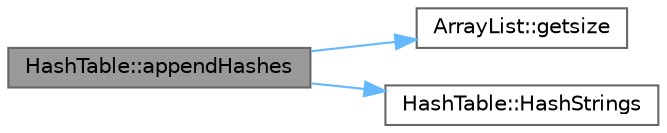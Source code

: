 digraph "HashTable::appendHashes"
{
 // LATEX_PDF_SIZE
  bgcolor="transparent";
  edge [fontname=Helvetica,fontsize=10,labelfontname=Helvetica,labelfontsize=10];
  node [fontname=Helvetica,fontsize=10,shape=box,height=0.2,width=0.4];
  rankdir="LR";
  Node1 [id="Node000001",label="HashTable::appendHashes",height=0.2,width=0.4,color="gray40", fillcolor="grey60", style="filled", fontcolor="black",tooltip=" "];
  Node1 -> Node2 [id="edge7_Node000001_Node000002",color="steelblue1",style="solid",tooltip=" "];
  Node2 [id="Node000002",label="ArrayList::getsize",height=0.2,width=0.4,color="grey40", fillcolor="white", style="filled",URL="$class_array_list.html#a063667aea4d7d7c5967608d3c9e7d475",tooltip=" "];
  Node1 -> Node3 [id="edge8_Node000001_Node000003",color="steelblue1",style="solid",tooltip=" "];
  Node3 [id="Node000003",label="HashTable::HashStrings",height=0.2,width=0.4,color="grey40", fillcolor="white", style="filled",URL="$class_hash_table.html#a2f9f1e739d8383b38d89fa2508d98a9c",tooltip=" "];
}
